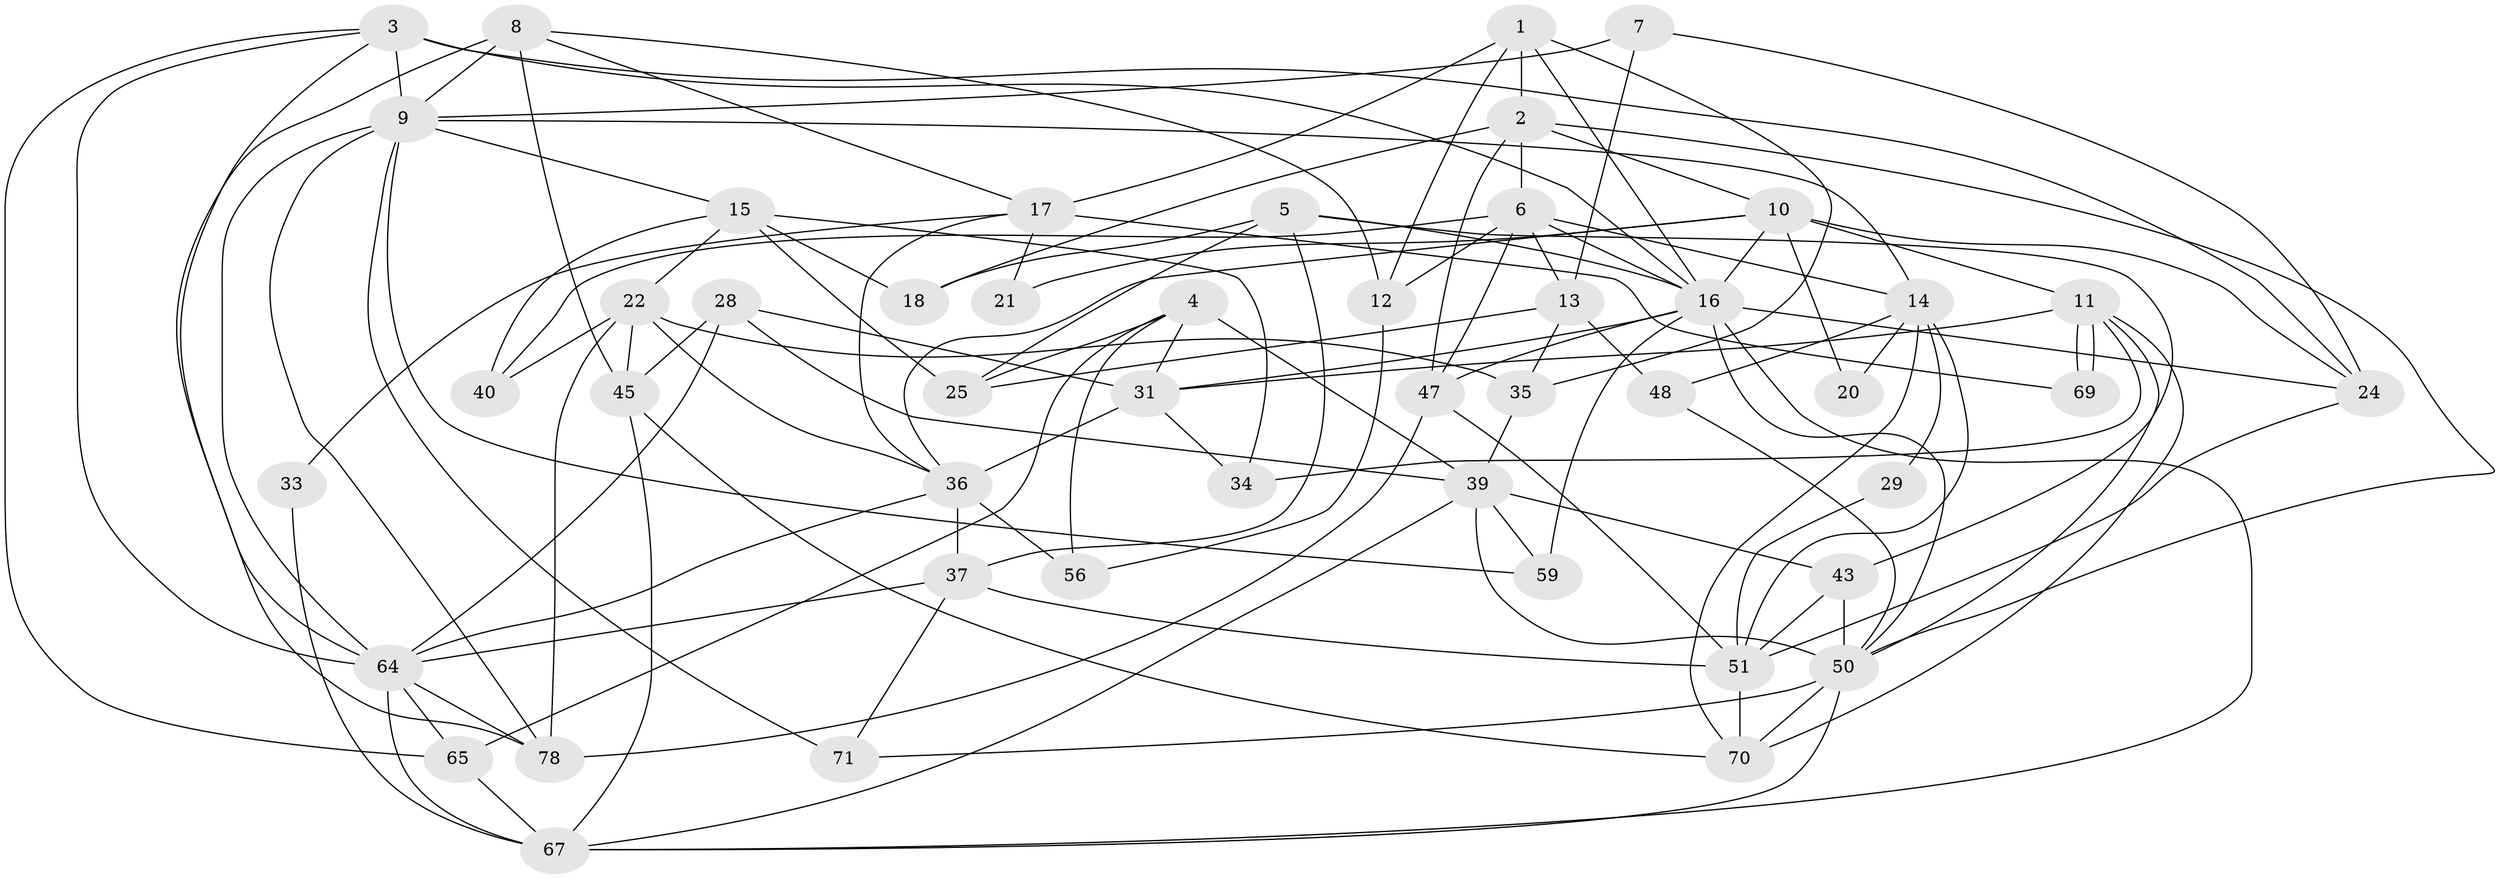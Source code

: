 // Generated by graph-tools (version 1.1) at 2025/24/03/03/25 07:24:03]
// undirected, 48 vertices, 122 edges
graph export_dot {
graph [start="1"]
  node [color=gray90,style=filled];
  1 [super="+19"];
  2 [super="+46"];
  3 [super="+44"];
  4 [super="+27"];
  5 [super="+75"];
  6 [super="+57"];
  7;
  8 [super="+32"];
  9 [super="+61"];
  10 [super="+42"];
  11 [super="+23"];
  12;
  13 [super="+58"];
  14 [super="+26"];
  15 [super="+30"];
  16 [super="+53"];
  17 [super="+49"];
  18;
  20;
  21;
  22 [super="+62"];
  24 [super="+63"];
  25 [super="+72"];
  28 [super="+52"];
  29;
  31 [super="+38"];
  33;
  34;
  35;
  36 [super="+41"];
  37 [super="+60"];
  39 [super="+54"];
  40;
  43;
  45 [super="+55"];
  47 [super="+66"];
  48;
  50 [super="+77"];
  51 [super="+68"];
  56;
  59;
  64 [super="+74"];
  65 [super="+73"];
  67 [super="+76"];
  69;
  70;
  71;
  78;
  1 -- 16;
  1 -- 35;
  1 -- 2;
  1 -- 12;
  1 -- 17;
  2 -- 50;
  2 -- 47;
  2 -- 18;
  2 -- 6;
  2 -- 10;
  3 -- 9;
  3 -- 24;
  3 -- 78;
  3 -- 64;
  3 -- 65;
  3 -- 16;
  4 -- 39;
  4 -- 25;
  4 -- 56;
  4 -- 65;
  4 -- 31;
  5 -- 43;
  5 -- 37;
  5 -- 16;
  5 -- 25;
  5 -- 18;
  6 -- 16;
  6 -- 47;
  6 -- 14;
  6 -- 40;
  6 -- 12;
  6 -- 13;
  7 -- 24;
  7 -- 13;
  7 -- 9;
  8 -- 45;
  8 -- 64;
  8 -- 17;
  8 -- 12;
  8 -- 9;
  9 -- 14 [weight=2];
  9 -- 71;
  9 -- 78;
  9 -- 64;
  9 -- 59;
  9 -- 15;
  10 -- 21 [weight=2];
  10 -- 20;
  10 -- 24;
  10 -- 11;
  10 -- 36;
  10 -- 16;
  11 -- 69;
  11 -- 69;
  11 -- 50;
  11 -- 34;
  11 -- 70;
  11 -- 31;
  12 -- 56;
  13 -- 48;
  13 -- 35;
  13 -- 25;
  14 -- 20;
  14 -- 48;
  14 -- 70;
  14 -- 29;
  14 -- 51;
  15 -- 40;
  15 -- 25;
  15 -- 18;
  15 -- 34;
  15 -- 22;
  16 -- 67;
  16 -- 31;
  16 -- 50;
  16 -- 59;
  16 -- 47;
  16 -- 24;
  17 -- 33;
  17 -- 36;
  17 -- 21;
  17 -- 69;
  22 -- 35;
  22 -- 45;
  22 -- 36;
  22 -- 40;
  22 -- 78;
  24 -- 51;
  28 -- 45;
  28 -- 31;
  28 -- 64;
  28 -- 39;
  29 -- 51;
  31 -- 34;
  31 -- 36;
  33 -- 67;
  35 -- 39;
  36 -- 56;
  36 -- 37;
  36 -- 64;
  37 -- 71;
  37 -- 64;
  37 -- 51;
  39 -- 50;
  39 -- 59;
  39 -- 43;
  39 -- 67;
  43 -- 51;
  43 -- 50;
  45 -- 67;
  45 -- 70;
  47 -- 78;
  47 -- 51;
  48 -- 50;
  50 -- 71;
  50 -- 67;
  50 -- 70;
  51 -- 70;
  64 -- 78;
  64 -- 67 [weight=2];
  64 -- 65;
  65 -- 67;
}
